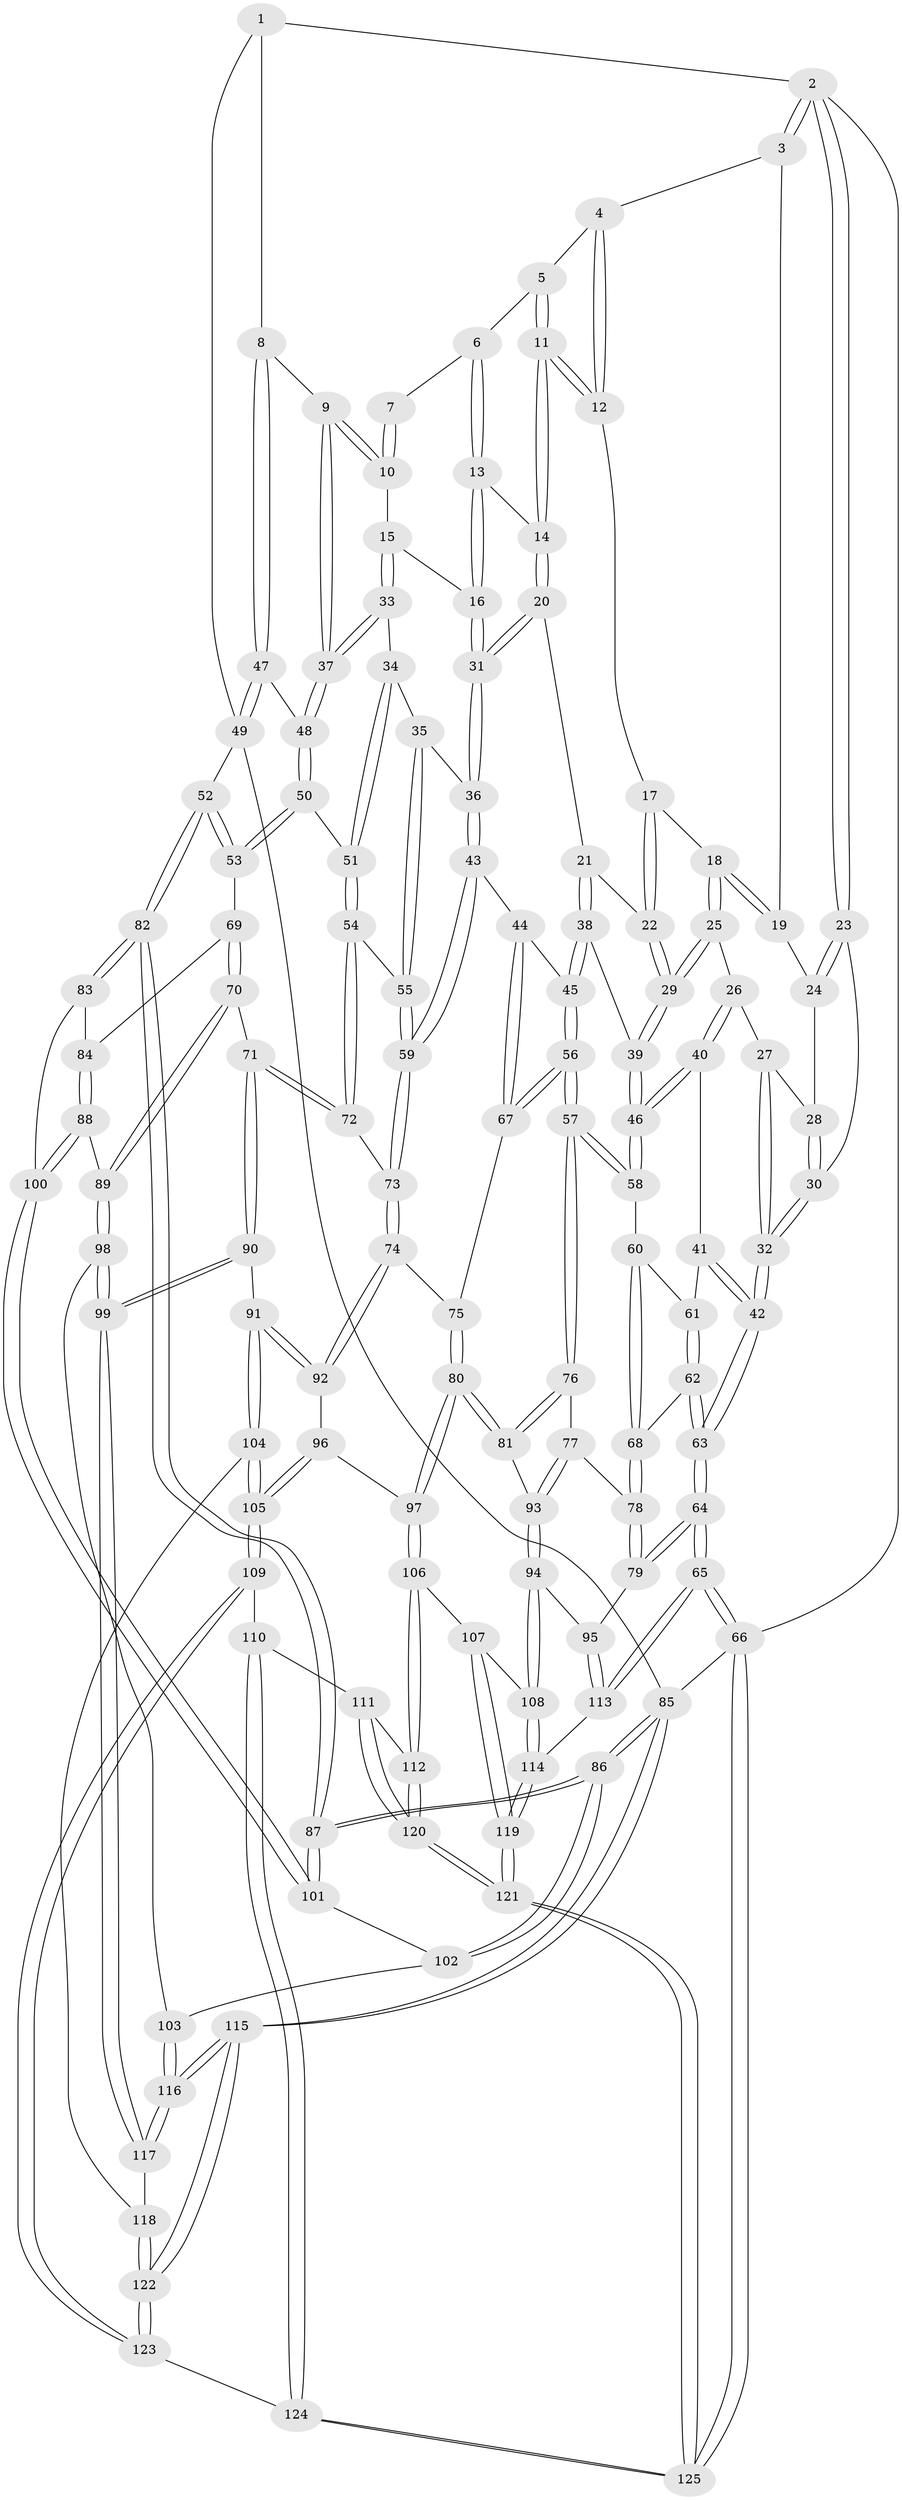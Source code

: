 // coarse degree distribution, {4: 0.32, 3: 0.13333333333333333, 5: 0.4266666666666667, 6: 0.12}
// Generated by graph-tools (version 1.1) at 2025/06/03/04/25 22:06:47]
// undirected, 125 vertices, 309 edges
graph export_dot {
graph [start="1"]
  node [color=gray90,style=filled];
  1 [pos="+0.9034804627259628+0"];
  2 [pos="+0+0"];
  3 [pos="+0.24595251626611697+0"];
  4 [pos="+0.34380445966776046+0"];
  5 [pos="+0.5311425738641213+0"];
  6 [pos="+0.5982427395029563+0"];
  7 [pos="+0.6228635035477703+0"];
  8 [pos="+0.9126983928909955+0.18883786077101167"];
  9 [pos="+0.81612553536293+0.18198150842244223"];
  10 [pos="+0.8074443862240713+0.180049316192704"];
  11 [pos="+0.48303330469884637+0.14304819120460405"];
  12 [pos="+0.4050556129905706+0.12703335986784695"];
  13 [pos="+0.6085999449950682+0.1370694792787144"];
  14 [pos="+0.5120090896724081+0.18981109219673772"];
  15 [pos="+0.7413814897784587+0.20318964800991007"];
  16 [pos="+0.7036526546879858+0.20061609801386926"];
  17 [pos="+0.37952919749542025+0.1505195536225462"];
  18 [pos="+0.28781562027589475+0.17244093953122536"];
  19 [pos="+0.2325303899065446+0.08680949439205148"];
  20 [pos="+0.49713544271990934+0.2617998795053877"];
  21 [pos="+0.4508803679764766+0.2542601512185725"];
  22 [pos="+0.4373924110458225+0.2512028808346072"];
  23 [pos="+0+0"];
  24 [pos="+0.15714718211766304+0.14698628620024748"];
  25 [pos="+0.29152033151633844+0.2659811685895204"];
  26 [pos="+0.14752557171756653+0.28210079259997406"];
  27 [pos="+0.12367120719017415+0.2409042246532703"];
  28 [pos="+0.1236759927775082+0.1973497210004688"];
  29 [pos="+0.29203044206064965+0.26658049827495545"];
  30 [pos="+0+0"];
  31 [pos="+0.5322309627622576+0.32779560249732187"];
  32 [pos="+0+0.2853633387427007"];
  33 [pos="+0.701437583841644+0.33243387163792626"];
  34 [pos="+0.6642571953451598+0.35764632893115206"];
  35 [pos="+0.5807676385597189+0.36767439861718876"];
  36 [pos="+0.5352173493819722+0.3631149148403749"];
  37 [pos="+0.7660019810830151+0.371740078281903"];
  38 [pos="+0.3269295174661536+0.39241692630246316"];
  39 [pos="+0.31236053903265926+0.3849081553360364"];
  40 [pos="+0.11127688699362051+0.38604760299637636"];
  41 [pos="+0.0836653601380643+0.4004956397242201"];
  42 [pos="+0+0.3292020162144031"];
  43 [pos="+0.49659781850680523+0.434225340406676"];
  44 [pos="+0.41186576811768255+0.4358795527802033"];
  45 [pos="+0.34596159501449425+0.4034426643784348"];
  46 [pos="+0.23293790934634523+0.4310018669076757"];
  47 [pos="+1+0.24796743539693827"];
  48 [pos="+0.7764159717910587+0.39002918743336634"];
  49 [pos="+1+0.32467461955920607"];
  50 [pos="+0.7687821123924294+0.4711367939388703"];
  51 [pos="+0.7589457128301069+0.4766460957781249"];
  52 [pos="+1+0.37628069210246345"];
  53 [pos="+0.8792479876526808+0.48105616128004314"];
  54 [pos="+0.7480590630643144+0.48757177156199566"];
  55 [pos="+0.7054631213867477+0.4724393744998832"];
  56 [pos="+0.26746837505098614+0.5807585819116146"];
  57 [pos="+0.2505083917984182+0.5893659214023111"];
  58 [pos="+0.22834120215388162+0.5233272990039103"];
  59 [pos="+0.5156555291868249+0.48032772924498185"];
  60 [pos="+0.10944230124466547+0.5062137704031863"];
  61 [pos="+0.0874279736644731+0.4699804007599756"];
  62 [pos="+0.015750087428678793+0.5439466394710536"];
  63 [pos="+0+0.6207536761075118"];
  64 [pos="+0+0.654036309630348"];
  65 [pos="+0+0.8982548281993684"];
  66 [pos="+0+1"];
  67 [pos="+0.3437159178830952+0.5486936012007705"];
  68 [pos="+0.11023781172921701+0.5915937685746538"];
  69 [pos="+0.8463744046484465+0.629284473836225"];
  70 [pos="+0.8055219445850963+0.6369601539913455"];
  71 [pos="+0.7311849137534333+0.6214042554178043"];
  72 [pos="+0.7111143375591026+0.5884441102750466"];
  73 [pos="+0.5378683663619052+0.5765251159451583"];
  74 [pos="+0.5341818583194373+0.5837918263591674"];
  75 [pos="+0.4125638330844272+0.6067926256717356"];
  76 [pos="+0.24451827088111033+0.6079205341541468"];
  77 [pos="+0.2169970167641735+0.614841956237086"];
  78 [pos="+0.11959261993359242+0.6139694817142822"];
  79 [pos="+0.047291652994832595+0.6903295937657331"];
  80 [pos="+0.3244122077483976+0.7178652487634689"];
  81 [pos="+0.29283847121621526+0.6845172174830491"];
  82 [pos="+1+0.5283509774797635"];
  83 [pos="+1+0.5929981399345572"];
  84 [pos="+0.8728772118460352+0.6407899855780644"];
  85 [pos="+1+1"];
  86 [pos="+1+1"];
  87 [pos="+1+0.875239417541326"];
  88 [pos="+0.8944347519357642+0.7135556132429148"];
  89 [pos="+0.8188264318397388+0.7267652894569069"];
  90 [pos="+0.7147287795039157+0.6793651497797096"];
  91 [pos="+0.5874148707498345+0.7763137305564967"];
  92 [pos="+0.5285775921987078+0.6949478541160776"];
  93 [pos="+0.14260997345840595+0.7576333943164615"];
  94 [pos="+0.12214031594563136+0.7791298957034537"];
  95 [pos="+0.1155627853807215+0.7781471021194472"];
  96 [pos="+0.4026944383810871+0.7412861599525767"];
  97 [pos="+0.3344837520950932+0.7428188498551013"];
  98 [pos="+0.7889326133588624+0.8047179007241568"];
  99 [pos="+0.7815876476435462+0.8063564552229671"];
  100 [pos="+0.9105889521474312+0.7350418321880899"];
  101 [pos="+0.9194155799120918+0.7704534489783962"];
  102 [pos="+0.863132492647959+0.8102456972544705"];
  103 [pos="+0.8485352676962942+0.8152040438933715"];
  104 [pos="+0.5897360860665073+0.793289667834745"];
  105 [pos="+0.5133128215830578+0.8915335005943058"];
  106 [pos="+0.3023443254163894+0.8339132392910077"];
  107 [pos="+0.2699853976129348+0.8398256495933535"];
  108 [pos="+0.16142492402657171+0.8060792522014781"];
  109 [pos="+0.5131481187863123+0.8919110512131696"];
  110 [pos="+0.40027414093944+0.9164814995898376"];
  111 [pos="+0.36955082985965243+0.8980747869732305"];
  112 [pos="+0.31250240971955906+0.8482054147300284"];
  113 [pos="+0.023600433273358493+0.8911887274864109"];
  114 [pos="+0.12562789070744157+0.9792255906053728"];
  115 [pos="+1+1"];
  116 [pos="+0.871206876031528+0.9288905626961442"];
  117 [pos="+0.7415084610252298+0.8441507639940735"];
  118 [pos="+0.718531819722411+0.8620920393448084"];
  119 [pos="+0.14199487550581863+1"];
  120 [pos="+0.22465203589983992+1"];
  121 [pos="+0.18055174065996973+1"];
  122 [pos="+0.7251148064119383+1"];
  123 [pos="+0.7023331885877793+1"];
  124 [pos="+0.3862606141350088+1"];
  125 [pos="+0.18273037451358054+1"];
  1 -- 2;
  1 -- 8;
  1 -- 49;
  2 -- 3;
  2 -- 3;
  2 -- 23;
  2 -- 23;
  2 -- 66;
  3 -- 4;
  3 -- 19;
  4 -- 5;
  4 -- 12;
  4 -- 12;
  5 -- 6;
  5 -- 11;
  5 -- 11;
  6 -- 7;
  6 -- 13;
  6 -- 13;
  7 -- 10;
  7 -- 10;
  8 -- 9;
  8 -- 47;
  8 -- 47;
  9 -- 10;
  9 -- 10;
  9 -- 37;
  9 -- 37;
  10 -- 15;
  11 -- 12;
  11 -- 12;
  11 -- 14;
  11 -- 14;
  12 -- 17;
  13 -- 14;
  13 -- 16;
  13 -- 16;
  14 -- 20;
  14 -- 20;
  15 -- 16;
  15 -- 33;
  15 -- 33;
  16 -- 31;
  16 -- 31;
  17 -- 18;
  17 -- 22;
  17 -- 22;
  18 -- 19;
  18 -- 19;
  18 -- 25;
  18 -- 25;
  19 -- 24;
  20 -- 21;
  20 -- 31;
  20 -- 31;
  21 -- 22;
  21 -- 38;
  21 -- 38;
  22 -- 29;
  22 -- 29;
  23 -- 24;
  23 -- 24;
  23 -- 30;
  24 -- 28;
  25 -- 26;
  25 -- 29;
  25 -- 29;
  26 -- 27;
  26 -- 40;
  26 -- 40;
  27 -- 28;
  27 -- 32;
  27 -- 32;
  28 -- 30;
  28 -- 30;
  29 -- 39;
  29 -- 39;
  30 -- 32;
  30 -- 32;
  31 -- 36;
  31 -- 36;
  32 -- 42;
  32 -- 42;
  33 -- 34;
  33 -- 37;
  33 -- 37;
  34 -- 35;
  34 -- 51;
  34 -- 51;
  35 -- 36;
  35 -- 55;
  35 -- 55;
  36 -- 43;
  36 -- 43;
  37 -- 48;
  37 -- 48;
  38 -- 39;
  38 -- 45;
  38 -- 45;
  39 -- 46;
  39 -- 46;
  40 -- 41;
  40 -- 46;
  40 -- 46;
  41 -- 42;
  41 -- 42;
  41 -- 61;
  42 -- 63;
  42 -- 63;
  43 -- 44;
  43 -- 59;
  43 -- 59;
  44 -- 45;
  44 -- 67;
  44 -- 67;
  45 -- 56;
  45 -- 56;
  46 -- 58;
  46 -- 58;
  47 -- 48;
  47 -- 49;
  47 -- 49;
  48 -- 50;
  48 -- 50;
  49 -- 52;
  49 -- 85;
  50 -- 51;
  50 -- 53;
  50 -- 53;
  51 -- 54;
  51 -- 54;
  52 -- 53;
  52 -- 53;
  52 -- 82;
  52 -- 82;
  53 -- 69;
  54 -- 55;
  54 -- 72;
  54 -- 72;
  55 -- 59;
  55 -- 59;
  56 -- 57;
  56 -- 57;
  56 -- 67;
  56 -- 67;
  57 -- 58;
  57 -- 58;
  57 -- 76;
  57 -- 76;
  58 -- 60;
  59 -- 73;
  59 -- 73;
  60 -- 61;
  60 -- 68;
  60 -- 68;
  61 -- 62;
  61 -- 62;
  62 -- 63;
  62 -- 63;
  62 -- 68;
  63 -- 64;
  63 -- 64;
  64 -- 65;
  64 -- 65;
  64 -- 79;
  64 -- 79;
  65 -- 66;
  65 -- 66;
  65 -- 113;
  65 -- 113;
  66 -- 125;
  66 -- 125;
  66 -- 85;
  67 -- 75;
  68 -- 78;
  68 -- 78;
  69 -- 70;
  69 -- 70;
  69 -- 84;
  70 -- 71;
  70 -- 89;
  70 -- 89;
  71 -- 72;
  71 -- 72;
  71 -- 90;
  71 -- 90;
  72 -- 73;
  73 -- 74;
  73 -- 74;
  74 -- 75;
  74 -- 92;
  74 -- 92;
  75 -- 80;
  75 -- 80;
  76 -- 77;
  76 -- 81;
  76 -- 81;
  77 -- 78;
  77 -- 93;
  77 -- 93;
  78 -- 79;
  78 -- 79;
  79 -- 95;
  80 -- 81;
  80 -- 81;
  80 -- 97;
  80 -- 97;
  81 -- 93;
  82 -- 83;
  82 -- 83;
  82 -- 87;
  82 -- 87;
  83 -- 84;
  83 -- 100;
  84 -- 88;
  84 -- 88;
  85 -- 86;
  85 -- 86;
  85 -- 115;
  85 -- 115;
  86 -- 87;
  86 -- 87;
  86 -- 102;
  86 -- 102;
  87 -- 101;
  87 -- 101;
  88 -- 89;
  88 -- 100;
  88 -- 100;
  89 -- 98;
  89 -- 98;
  90 -- 91;
  90 -- 99;
  90 -- 99;
  91 -- 92;
  91 -- 92;
  91 -- 104;
  91 -- 104;
  92 -- 96;
  93 -- 94;
  93 -- 94;
  94 -- 95;
  94 -- 108;
  94 -- 108;
  95 -- 113;
  95 -- 113;
  96 -- 97;
  96 -- 105;
  96 -- 105;
  97 -- 106;
  97 -- 106;
  98 -- 99;
  98 -- 99;
  98 -- 103;
  99 -- 117;
  99 -- 117;
  100 -- 101;
  100 -- 101;
  101 -- 102;
  102 -- 103;
  103 -- 116;
  103 -- 116;
  104 -- 105;
  104 -- 105;
  104 -- 118;
  105 -- 109;
  105 -- 109;
  106 -- 107;
  106 -- 112;
  106 -- 112;
  107 -- 108;
  107 -- 119;
  107 -- 119;
  108 -- 114;
  108 -- 114;
  109 -- 110;
  109 -- 123;
  109 -- 123;
  110 -- 111;
  110 -- 124;
  110 -- 124;
  111 -- 112;
  111 -- 120;
  111 -- 120;
  112 -- 120;
  112 -- 120;
  113 -- 114;
  114 -- 119;
  114 -- 119;
  115 -- 116;
  115 -- 116;
  115 -- 122;
  115 -- 122;
  116 -- 117;
  116 -- 117;
  117 -- 118;
  118 -- 122;
  118 -- 122;
  119 -- 121;
  119 -- 121;
  120 -- 121;
  120 -- 121;
  121 -- 125;
  121 -- 125;
  122 -- 123;
  122 -- 123;
  123 -- 124;
  124 -- 125;
  124 -- 125;
}
